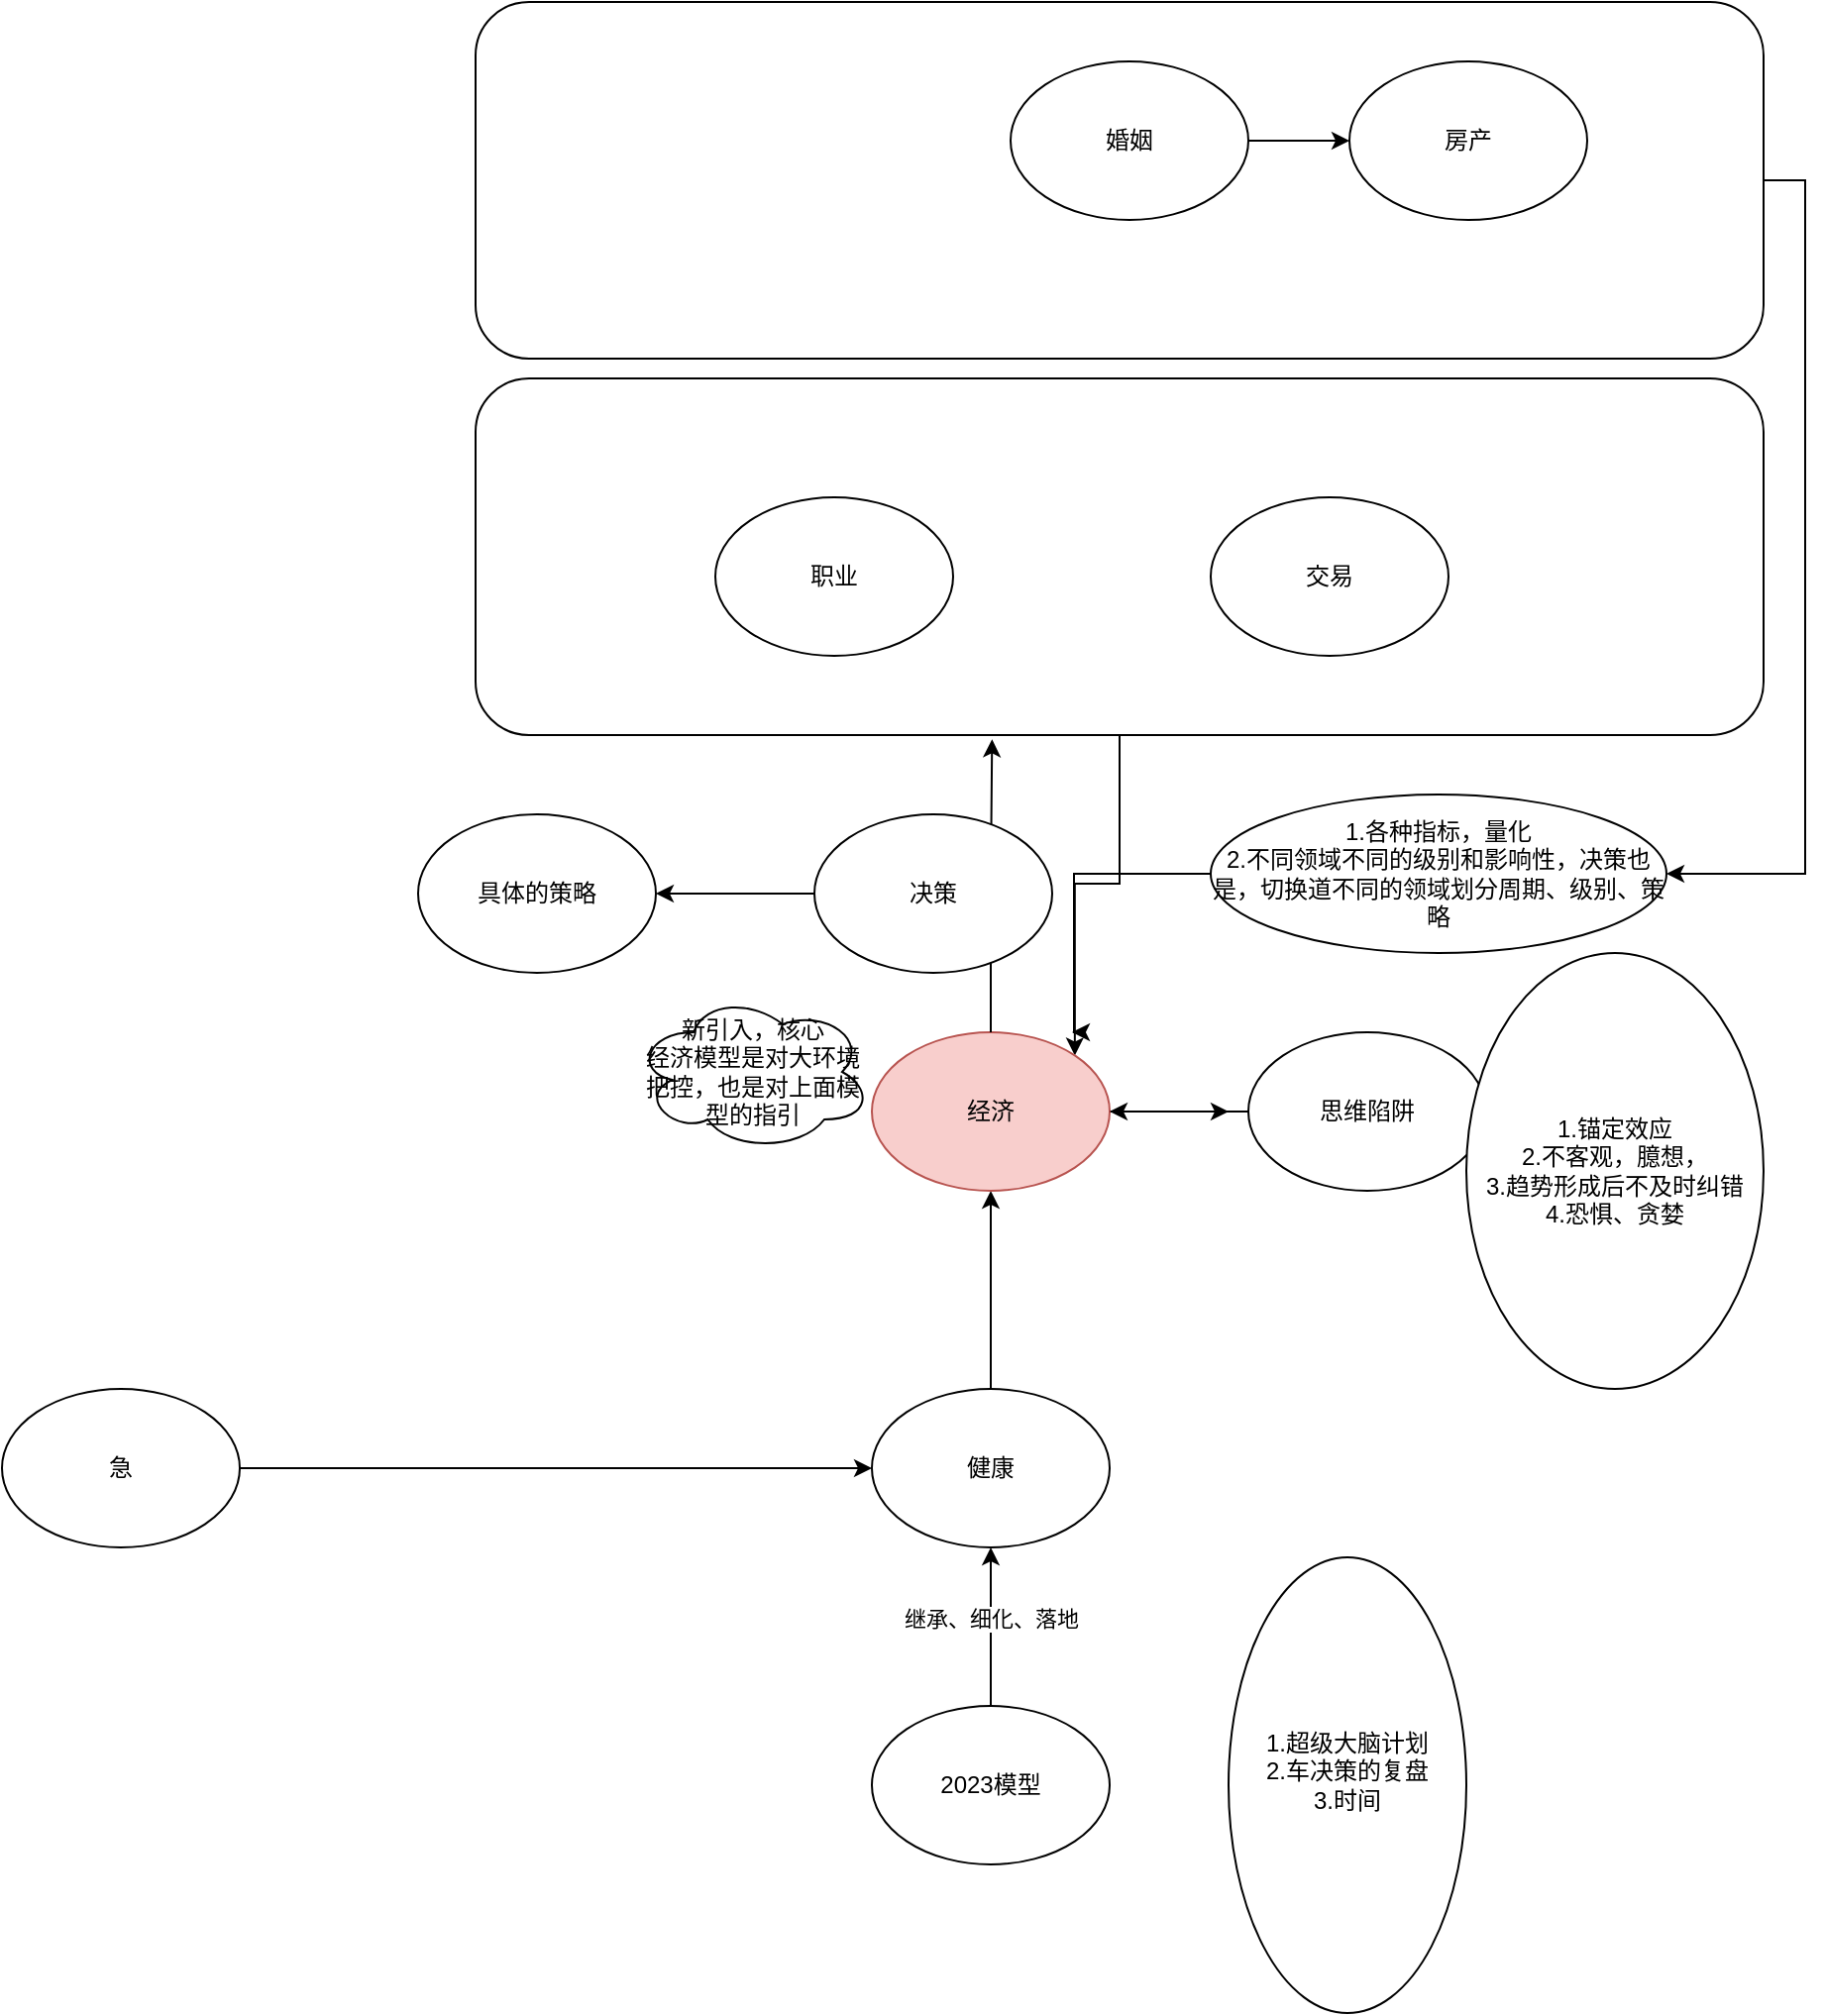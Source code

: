 <mxfile version="23.1.5" type="github">
  <diagram name="第 1 页" id="5kPvABFZM2XCfgbRumEY">
    <mxGraphModel dx="3180" dy="2422" grid="1" gridSize="10" guides="1" tooltips="1" connect="1" arrows="1" fold="1" page="1" pageScale="1" pageWidth="827" pageHeight="1169" math="0" shadow="0">
      <root>
        <mxCell id="0" />
        <mxCell id="1" parent="0" />
        <mxCell id="vfnut27rzNC3C2sS1f0M-27" style="edgeStyle=orthogonalEdgeStyle;rounded=0;orthogonalLoop=1;jettySize=auto;html=1;exitX=0.5;exitY=1;exitDx=0;exitDy=0;entryX=1;entryY=0;entryDx=0;entryDy=0;" edge="1" parent="1" source="vfnut27rzNC3C2sS1f0M-17" target="vfnut27rzNC3C2sS1f0M-5">
          <mxGeometry relative="1" as="geometry" />
        </mxCell>
        <mxCell id="vfnut27rzNC3C2sS1f0M-17" value="" style="rounded=1;whiteSpace=wrap;html=1;" vertex="1" parent="1">
          <mxGeometry x="89" y="10" width="650" height="180" as="geometry" />
        </mxCell>
        <mxCell id="vfnut27rzNC3C2sS1f0M-28" style="edgeStyle=orthogonalEdgeStyle;rounded=0;orthogonalLoop=1;jettySize=auto;html=1;exitX=1;exitY=0.5;exitDx=0;exitDy=0;" edge="1" parent="1" source="vfnut27rzNC3C2sS1f0M-29">
          <mxGeometry relative="1" as="geometry">
            <mxPoint x="390" y="340" as="targetPoint" />
            <Array as="points">
              <mxPoint x="391" y="260" />
              <mxPoint x="391" y="340" />
            </Array>
          </mxGeometry>
        </mxCell>
        <mxCell id="vfnut27rzNC3C2sS1f0M-16" value="" style="rounded=1;whiteSpace=wrap;html=1;" vertex="1" parent="1">
          <mxGeometry x="89" y="-180" width="650" height="180" as="geometry" />
        </mxCell>
        <mxCell id="vfnut27rzNC3C2sS1f0M-6" style="edgeStyle=orthogonalEdgeStyle;rounded=0;orthogonalLoop=1;jettySize=auto;html=1;exitX=0.5;exitY=0;exitDx=0;exitDy=0;" edge="1" parent="1" source="vfnut27rzNC3C2sS1f0M-1" target="vfnut27rzNC3C2sS1f0M-5">
          <mxGeometry relative="1" as="geometry" />
        </mxCell>
        <mxCell id="vfnut27rzNC3C2sS1f0M-1" value="健康" style="ellipse;whiteSpace=wrap;html=1;" vertex="1" parent="1">
          <mxGeometry x="289" y="520" width="120" height="80" as="geometry" />
        </mxCell>
        <mxCell id="vfnut27rzNC3C2sS1f0M-3" style="edgeStyle=orthogonalEdgeStyle;rounded=0;orthogonalLoop=1;jettySize=auto;html=1;exitX=0.5;exitY=0;exitDx=0;exitDy=0;" edge="1" parent="1" source="vfnut27rzNC3C2sS1f0M-2" target="vfnut27rzNC3C2sS1f0M-1">
          <mxGeometry relative="1" as="geometry" />
        </mxCell>
        <mxCell id="vfnut27rzNC3C2sS1f0M-4" value="继承、细化、落地" style="edgeLabel;html=1;align=center;verticalAlign=middle;resizable=0;points=[];" vertex="1" connectable="0" parent="vfnut27rzNC3C2sS1f0M-3">
          <mxGeometry x="0.111" relative="1" as="geometry">
            <mxPoint as="offset" />
          </mxGeometry>
        </mxCell>
        <mxCell id="vfnut27rzNC3C2sS1f0M-2" value="2023模型" style="ellipse;whiteSpace=wrap;html=1;" vertex="1" parent="1">
          <mxGeometry x="289" y="680" width="120" height="80" as="geometry" />
        </mxCell>
        <mxCell id="vfnut27rzNC3C2sS1f0M-13" style="edgeStyle=orthogonalEdgeStyle;rounded=0;orthogonalLoop=1;jettySize=auto;html=1;exitX=1;exitY=0.5;exitDx=0;exitDy=0;" edge="1" parent="1" source="vfnut27rzNC3C2sS1f0M-5">
          <mxGeometry relative="1" as="geometry">
            <mxPoint x="469" y="380" as="targetPoint" />
          </mxGeometry>
        </mxCell>
        <mxCell id="vfnut27rzNC3C2sS1f0M-5" value="经济" style="ellipse;whiteSpace=wrap;html=1;fillColor=#f8cecc;strokeColor=#b85450;" vertex="1" parent="1">
          <mxGeometry x="289" y="340" width="120" height="80" as="geometry" />
        </mxCell>
        <mxCell id="vfnut27rzNC3C2sS1f0M-7" value="职业" style="ellipse;whiteSpace=wrap;html=1;" vertex="1" parent="1">
          <mxGeometry x="210" y="70" width="120" height="80" as="geometry" />
        </mxCell>
        <mxCell id="vfnut27rzNC3C2sS1f0M-8" value="交易" style="ellipse;whiteSpace=wrap;html=1;" vertex="1" parent="1">
          <mxGeometry x="460" y="70" width="120" height="80" as="geometry" />
        </mxCell>
        <mxCell id="vfnut27rzNC3C2sS1f0M-9" value="房产" style="ellipse;whiteSpace=wrap;html=1;" vertex="1" parent="1">
          <mxGeometry x="530" y="-150" width="120" height="80" as="geometry" />
        </mxCell>
        <mxCell id="vfnut27rzNC3C2sS1f0M-19" style="edgeStyle=orthogonalEdgeStyle;rounded=0;orthogonalLoop=1;jettySize=auto;html=1;exitX=1;exitY=0.5;exitDx=0;exitDy=0;entryX=0;entryY=0.5;entryDx=0;entryDy=0;" edge="1" parent="1" source="vfnut27rzNC3C2sS1f0M-10" target="vfnut27rzNC3C2sS1f0M-9">
          <mxGeometry relative="1" as="geometry" />
        </mxCell>
        <mxCell id="vfnut27rzNC3C2sS1f0M-10" value="婚姻" style="ellipse;whiteSpace=wrap;html=1;" vertex="1" parent="1">
          <mxGeometry x="359" y="-150" width="120" height="80" as="geometry" />
        </mxCell>
        <mxCell id="vfnut27rzNC3C2sS1f0M-11" value="新引入，核心&lt;br&gt;经济模型是对大环境把控，也是对上面模型的指引" style="ellipse;shape=cloud;whiteSpace=wrap;html=1;" vertex="1" parent="1">
          <mxGeometry x="169" y="320" width="120" height="80" as="geometry" />
        </mxCell>
        <mxCell id="vfnut27rzNC3C2sS1f0M-14" style="edgeStyle=orthogonalEdgeStyle;rounded=0;orthogonalLoop=1;jettySize=auto;html=1;entryX=1;entryY=0.5;entryDx=0;entryDy=0;" edge="1" parent="1" source="vfnut27rzNC3C2sS1f0M-12" target="vfnut27rzNC3C2sS1f0M-5">
          <mxGeometry relative="1" as="geometry" />
        </mxCell>
        <mxCell id="vfnut27rzNC3C2sS1f0M-12" value="思维陷阱" style="ellipse;whiteSpace=wrap;html=1;" vertex="1" parent="1">
          <mxGeometry x="479" y="340" width="120" height="80" as="geometry" />
        </mxCell>
        <mxCell id="vfnut27rzNC3C2sS1f0M-15" value="1.锚定效应&lt;br&gt;2.不客观，臆想，&lt;br&gt;3.趋势形成后不及时纠错&lt;br&gt;4.恐惧、贪婪" style="ellipse;whiteSpace=wrap;html=1;" vertex="1" parent="1">
          <mxGeometry x="589" y="300" width="150" height="220" as="geometry" />
        </mxCell>
        <mxCell id="vfnut27rzNC3C2sS1f0M-18" style="edgeStyle=orthogonalEdgeStyle;rounded=0;orthogonalLoop=1;jettySize=auto;html=1;exitX=0.5;exitY=0;exitDx=0;exitDy=0;entryX=0.401;entryY=1.012;entryDx=0;entryDy=0;entryPerimeter=0;" edge="1" parent="1" source="vfnut27rzNC3C2sS1f0M-5" target="vfnut27rzNC3C2sS1f0M-17">
          <mxGeometry relative="1" as="geometry" />
        </mxCell>
        <mxCell id="vfnut27rzNC3C2sS1f0M-26" style="edgeStyle=orthogonalEdgeStyle;rounded=0;orthogonalLoop=1;jettySize=auto;html=1;exitX=1;exitY=0.5;exitDx=0;exitDy=0;" edge="1" parent="1" source="vfnut27rzNC3C2sS1f0M-22" target="vfnut27rzNC3C2sS1f0M-1">
          <mxGeometry relative="1" as="geometry" />
        </mxCell>
        <mxCell id="vfnut27rzNC3C2sS1f0M-22" value="急" style="ellipse;whiteSpace=wrap;html=1;" vertex="1" parent="1">
          <mxGeometry x="-150" y="520" width="120" height="80" as="geometry" />
        </mxCell>
        <mxCell id="vfnut27rzNC3C2sS1f0M-33" style="edgeStyle=orthogonalEdgeStyle;rounded=0;orthogonalLoop=1;jettySize=auto;html=1;exitX=0;exitY=0.5;exitDx=0;exitDy=0;" edge="1" parent="1" source="vfnut27rzNC3C2sS1f0M-30" target="vfnut27rzNC3C2sS1f0M-32">
          <mxGeometry relative="1" as="geometry" />
        </mxCell>
        <mxCell id="vfnut27rzNC3C2sS1f0M-30" value="决策" style="ellipse;whiteSpace=wrap;html=1;" vertex="1" parent="1">
          <mxGeometry x="260" y="230" width="120" height="80" as="geometry" />
        </mxCell>
        <mxCell id="vfnut27rzNC3C2sS1f0M-31" value="" style="edgeStyle=orthogonalEdgeStyle;rounded=0;orthogonalLoop=1;jettySize=auto;html=1;exitX=1;exitY=0.5;exitDx=0;exitDy=0;" edge="1" parent="1" source="vfnut27rzNC3C2sS1f0M-16" target="vfnut27rzNC3C2sS1f0M-29">
          <mxGeometry relative="1" as="geometry">
            <mxPoint x="390" y="340" as="targetPoint" />
            <mxPoint x="739" y="-90" as="sourcePoint" />
            <Array as="points">
              <mxPoint x="760" y="-90" />
              <mxPoint x="760" y="260" />
            </Array>
          </mxGeometry>
        </mxCell>
        <mxCell id="vfnut27rzNC3C2sS1f0M-29" value="1.各种指标，量化&lt;br&gt;2.不同领域不同的级别和影响性，决策也是，切换道不同的领域划分周期、级别、策略" style="ellipse;whiteSpace=wrap;html=1;" vertex="1" parent="1">
          <mxGeometry x="460" y="220" width="230" height="80" as="geometry" />
        </mxCell>
        <mxCell id="vfnut27rzNC3C2sS1f0M-32" value="具体的策略" style="ellipse;whiteSpace=wrap;html=1;" vertex="1" parent="1">
          <mxGeometry x="60" y="230" width="120" height="80" as="geometry" />
        </mxCell>
        <mxCell id="vfnut27rzNC3C2sS1f0M-34" value="1.超级大脑计划&lt;br&gt;2.车决策的复盘&lt;br&gt;3.时间&lt;br&gt;&lt;div&gt;&lt;br&gt;&lt;/div&gt;" style="ellipse;whiteSpace=wrap;html=1;" vertex="1" parent="1">
          <mxGeometry x="469" y="605" width="120" height="230" as="geometry" />
        </mxCell>
      </root>
    </mxGraphModel>
  </diagram>
</mxfile>
